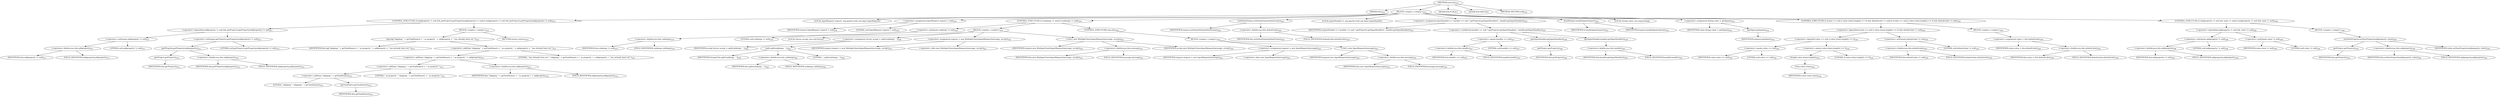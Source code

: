 digraph "execute" {  
"401" [label = <(METHOD,execute)<SUB>210</SUB>> ]
"38" [label = <(PARAM,this)<SUB>210</SUB>> ]
"402" [label = <(BLOCK,&lt;empty&gt;,&lt;empty&gt;)<SUB>210</SUB>> ]
"403" [label = <(CONTROL_STRUCTURE,if (addproperty != null &amp;&amp; getProject().getProperty(addproperty) != null),if (addproperty != null &amp;&amp; getProject().getProperty(addproperty) != null))<SUB>211</SUB>> ]
"404" [label = <(&lt;operator&gt;.logicalAnd,addproperty != null &amp;&amp; getProject().getProperty(addproperty) != null)<SUB>211</SUB>> ]
"405" [label = <(&lt;operator&gt;.notEquals,addproperty != null)<SUB>211</SUB>> ]
"406" [label = <(&lt;operator&gt;.fieldAccess,this.addproperty)<SUB>211</SUB>> ]
"407" [label = <(IDENTIFIER,this,addproperty != null)<SUB>211</SUB>> ]
"408" [label = <(FIELD_IDENTIFIER,addproperty,addproperty)<SUB>211</SUB>> ]
"409" [label = <(LITERAL,null,addproperty != null)<SUB>211</SUB>> ]
"410" [label = <(&lt;operator&gt;.notEquals,getProject().getProperty(addproperty) != null)<SUB>212</SUB>> ]
"411" [label = <(getProperty,getProperty(addproperty))<SUB>212</SUB>> ]
"412" [label = <(getProject,getProject())<SUB>212</SUB>> ]
"37" [label = <(IDENTIFIER,this,getProject())<SUB>212</SUB>> ]
"413" [label = <(&lt;operator&gt;.fieldAccess,this.addproperty)<SUB>212</SUB>> ]
"414" [label = <(IDENTIFIER,this,getProperty(addproperty))<SUB>212</SUB>> ]
"415" [label = <(FIELD_IDENTIFIER,addproperty,addproperty)<SUB>212</SUB>> ]
"416" [label = <(LITERAL,null,getProject().getProperty(addproperty) != null)<SUB>212</SUB>> ]
"417" [label = <(BLOCK,&lt;empty&gt;,&lt;empty&gt;)<SUB>212</SUB>> ]
"418" [label = <(log,log(&quot;skipping &quot; + getTaskName() + &quot; as property &quot; + addproperty + &quot; has already been set.&quot;))<SUB>213</SUB>> ]
"40" [label = <(IDENTIFIER,this,log(&quot;skipping &quot; + getTaskName() + &quot; as property &quot; + addproperty + &quot; has already been set.&quot;))<SUB>213</SUB>> ]
"419" [label = <(&lt;operator&gt;.addition,&quot;skipping &quot; + getTaskName() + &quot; as property &quot; + addproperty + &quot; has already been set.&quot;)<SUB>213</SUB>> ]
"420" [label = <(&lt;operator&gt;.addition,&quot;skipping &quot; + getTaskName() + &quot; as property &quot; + addproperty)<SUB>213</SUB>> ]
"421" [label = <(&lt;operator&gt;.addition,&quot;skipping &quot; + getTaskName() + &quot; as property &quot;)<SUB>213</SUB>> ]
"422" [label = <(&lt;operator&gt;.addition,&quot;skipping &quot; + getTaskName())<SUB>213</SUB>> ]
"423" [label = <(LITERAL,&quot;skipping &quot;,&quot;skipping &quot; + getTaskName())<SUB>213</SUB>> ]
"424" [label = <(getTaskName,getTaskName())<SUB>213</SUB>> ]
"39" [label = <(IDENTIFIER,this,getTaskName())<SUB>213</SUB>> ]
"425" [label = <(LITERAL,&quot; as property &quot;,&quot;skipping &quot; + getTaskName() + &quot; as property &quot;)<SUB>213</SUB>> ]
"426" [label = <(&lt;operator&gt;.fieldAccess,this.addproperty)<SUB>213</SUB>> ]
"427" [label = <(IDENTIFIER,this,&quot;skipping &quot; + getTaskName() + &quot; as property &quot; + addproperty)<SUB>213</SUB>> ]
"428" [label = <(FIELD_IDENTIFIER,addproperty,addproperty)<SUB>213</SUB>> ]
"429" [label = <(LITERAL,&quot; has already been set.&quot;,&quot;skipping &quot; + getTaskName() + &quot; as property &quot; + addproperty + &quot; has already been set.&quot;)<SUB>214</SUB>> ]
"430" [label = <(RETURN,return;,return;)<SUB>215</SUB>> ]
"42" [label = <(LOCAL,InputRequest request: org.apache.tools.ant.input.InputRequest)> ]
"431" [label = <(&lt;operator&gt;.assignment,InputRequest request = null)<SUB>218</SUB>> ]
"432" [label = <(IDENTIFIER,request,InputRequest request = null)<SUB>218</SUB>> ]
"433" [label = <(LITERAL,null,InputRequest request = null)<SUB>218</SUB>> ]
"434" [label = <(CONTROL_STRUCTURE,if (validargs != null),if (validargs != null))<SUB>219</SUB>> ]
"435" [label = <(&lt;operator&gt;.notEquals,validargs != null)<SUB>219</SUB>> ]
"436" [label = <(&lt;operator&gt;.fieldAccess,this.validargs)<SUB>219</SUB>> ]
"437" [label = <(IDENTIFIER,this,validargs != null)<SUB>219</SUB>> ]
"438" [label = <(FIELD_IDENTIFIER,validargs,validargs)<SUB>219</SUB>> ]
"439" [label = <(LITERAL,null,validargs != null)<SUB>219</SUB>> ]
"440" [label = <(BLOCK,&lt;empty&gt;,&lt;empty&gt;)<SUB>219</SUB>> ]
"441" [label = <(LOCAL,Vector accept: java.util.Vector)> ]
"442" [label = <(&lt;operator&gt;.assignment,Vector accept = split(validargs, ','))<SUB>220</SUB>> ]
"443" [label = <(IDENTIFIER,accept,Vector accept = split(validargs, ','))<SUB>220</SUB>> ]
"444" [label = <(split,split(validargs, ','))<SUB>220</SUB>> ]
"445" [label = <(IDENTIFIER,StringUtils,split(validargs, ','))<SUB>220</SUB>> ]
"446" [label = <(&lt;operator&gt;.fieldAccess,this.validargs)<SUB>220</SUB>> ]
"447" [label = <(IDENTIFIER,this,split(validargs, ','))<SUB>220</SUB>> ]
"448" [label = <(FIELD_IDENTIFIER,validargs,validargs)<SUB>220</SUB>> ]
"449" [label = <(LITERAL,',',split(validargs, ','))<SUB>220</SUB>> ]
"450" [label = <(&lt;operator&gt;.assignment,request = new MultipleChoiceInputRequest(message, accept))<SUB>221</SUB>> ]
"451" [label = <(IDENTIFIER,request,request = new MultipleChoiceInputRequest(message, accept))<SUB>221</SUB>> ]
"452" [label = <(&lt;operator&gt;.alloc,new MultipleChoiceInputRequest(message, accept))<SUB>221</SUB>> ]
"453" [label = <(&lt;init&gt;,new MultipleChoiceInputRequest(message, accept))<SUB>221</SUB>> ]
"41" [label = <(IDENTIFIER,request,new MultipleChoiceInputRequest(message, accept))<SUB>221</SUB>> ]
"454" [label = <(&lt;operator&gt;.fieldAccess,this.message)<SUB>221</SUB>> ]
"455" [label = <(IDENTIFIER,this,new MultipleChoiceInputRequest(message, accept))<SUB>221</SUB>> ]
"456" [label = <(FIELD_IDENTIFIER,message,message)<SUB>221</SUB>> ]
"457" [label = <(IDENTIFIER,accept,new MultipleChoiceInputRequest(message, accept))<SUB>221</SUB>> ]
"458" [label = <(CONTROL_STRUCTURE,else,else)<SUB>222</SUB>> ]
"459" [label = <(BLOCK,&lt;empty&gt;,&lt;empty&gt;)<SUB>222</SUB>> ]
"460" [label = <(&lt;operator&gt;.assignment,request = new InputRequest(message))<SUB>223</SUB>> ]
"461" [label = <(IDENTIFIER,request,request = new InputRequest(message))<SUB>223</SUB>> ]
"462" [label = <(&lt;operator&gt;.alloc,new InputRequest(message))<SUB>223</SUB>> ]
"463" [label = <(&lt;init&gt;,new InputRequest(message))<SUB>223</SUB>> ]
"43" [label = <(IDENTIFIER,request,new InputRequest(message))<SUB>223</SUB>> ]
"464" [label = <(&lt;operator&gt;.fieldAccess,this.message)<SUB>223</SUB>> ]
"465" [label = <(IDENTIFIER,this,new InputRequest(message))<SUB>223</SUB>> ]
"466" [label = <(FIELD_IDENTIFIER,message,message)<SUB>223</SUB>> ]
"467" [label = <(setDefaultValue,setDefaultValue(defaultvalue))<SUB>225</SUB>> ]
"468" [label = <(IDENTIFIER,request,setDefaultValue(defaultvalue))<SUB>225</SUB>> ]
"469" [label = <(&lt;operator&gt;.fieldAccess,this.defaultvalue)<SUB>225</SUB>> ]
"470" [label = <(IDENTIFIER,this,setDefaultValue(defaultvalue))<SUB>225</SUB>> ]
"471" [label = <(FIELD_IDENTIFIER,defaultvalue,defaultvalue)<SUB>225</SUB>> ]
"472" [label = <(LOCAL,InputHandler h: org.apache.tools.ant.input.InputHandler)> ]
"473" [label = <(&lt;operator&gt;.assignment,InputHandler h = handler == null ? getProject().getInputHandler() : handler.getInputHandler())<SUB>227</SUB>> ]
"474" [label = <(IDENTIFIER,h,InputHandler h = handler == null ? getProject().getInputHandler() : handler.getInputHandler())<SUB>227</SUB>> ]
"475" [label = <(&lt;operator&gt;.conditional,handler == null ? getProject().getInputHandler() : handler.getInputHandler())<SUB>227</SUB>> ]
"476" [label = <(&lt;operator&gt;.equals,handler == null)<SUB>227</SUB>> ]
"477" [label = <(&lt;operator&gt;.fieldAccess,this.handler)<SUB>227</SUB>> ]
"478" [label = <(IDENTIFIER,this,handler == null)<SUB>227</SUB>> ]
"479" [label = <(FIELD_IDENTIFIER,handler,handler)<SUB>227</SUB>> ]
"480" [label = <(LITERAL,null,handler == null)<SUB>227</SUB>> ]
"481" [label = <(getInputHandler,getInputHandler())<SUB>228</SUB>> ]
"482" [label = <(getProject,getProject())<SUB>228</SUB>> ]
"44" [label = <(IDENTIFIER,this,getProject())<SUB>228</SUB>> ]
"483" [label = <(getInputHandler,handler.getInputHandler())<SUB>229</SUB>> ]
"484" [label = <(&lt;operator&gt;.fieldAccess,this.handler)<SUB>229</SUB>> ]
"485" [label = <(IDENTIFIER,this,handler.getInputHandler())<SUB>229</SUB>> ]
"486" [label = <(FIELD_IDENTIFIER,handler,handler)<SUB>229</SUB>> ]
"487" [label = <(handleInput,handleInput(request))<SUB>231</SUB>> ]
"488" [label = <(IDENTIFIER,h,handleInput(request))<SUB>231</SUB>> ]
"489" [label = <(IDENTIFIER,request,handleInput(request))<SUB>231</SUB>> ]
"490" [label = <(LOCAL,String value: java.lang.String)> ]
"491" [label = <(&lt;operator&gt;.assignment,String value = getInput())<SUB>233</SUB>> ]
"492" [label = <(IDENTIFIER,value,String value = getInput())<SUB>233</SUB>> ]
"493" [label = <(getInput,getInput())<SUB>233</SUB>> ]
"494" [label = <(IDENTIFIER,request,getInput())<SUB>233</SUB>> ]
"495" [label = <(CONTROL_STRUCTURE,if ((value == null || value.trim().length() == 0) &amp;&amp; defaultvalue != null),if ((value == null || value.trim().length() == 0) &amp;&amp; defaultvalue != null))<SUB>234</SUB>> ]
"496" [label = <(&lt;operator&gt;.logicalAnd,(value == null || value.trim().length() == 0) &amp;&amp; defaultvalue != null)<SUB>234</SUB>> ]
"497" [label = <(&lt;operator&gt;.logicalOr,value == null || value.trim().length() == 0)<SUB>234</SUB>> ]
"498" [label = <(&lt;operator&gt;.equals,value == null)<SUB>234</SUB>> ]
"499" [label = <(IDENTIFIER,value,value == null)<SUB>234</SUB>> ]
"500" [label = <(LITERAL,null,value == null)<SUB>234</SUB>> ]
"501" [label = <(&lt;operator&gt;.equals,value.trim().length() == 0)<SUB>234</SUB>> ]
"502" [label = <(length,value.trim().length())<SUB>234</SUB>> ]
"503" [label = <(trim,value.trim())<SUB>234</SUB>> ]
"504" [label = <(IDENTIFIER,value,value.trim())<SUB>234</SUB>> ]
"505" [label = <(LITERAL,0,value.trim().length() == 0)<SUB>234</SUB>> ]
"506" [label = <(&lt;operator&gt;.notEquals,defaultvalue != null)<SUB>235</SUB>> ]
"507" [label = <(&lt;operator&gt;.fieldAccess,this.defaultvalue)<SUB>235</SUB>> ]
"508" [label = <(IDENTIFIER,this,defaultvalue != null)<SUB>235</SUB>> ]
"509" [label = <(FIELD_IDENTIFIER,defaultvalue,defaultvalue)<SUB>235</SUB>> ]
"510" [label = <(LITERAL,null,defaultvalue != null)<SUB>235</SUB>> ]
"511" [label = <(BLOCK,&lt;empty&gt;,&lt;empty&gt;)<SUB>235</SUB>> ]
"512" [label = <(&lt;operator&gt;.assignment,value = this.defaultvalue)<SUB>236</SUB>> ]
"513" [label = <(IDENTIFIER,value,value = this.defaultvalue)<SUB>236</SUB>> ]
"514" [label = <(&lt;operator&gt;.fieldAccess,this.defaultvalue)<SUB>236</SUB>> ]
"515" [label = <(IDENTIFIER,this,value = this.defaultvalue)<SUB>236</SUB>> ]
"516" [label = <(FIELD_IDENTIFIER,defaultvalue,defaultvalue)<SUB>236</SUB>> ]
"517" [label = <(CONTROL_STRUCTURE,if (addproperty != null &amp;&amp; value != null),if (addproperty != null &amp;&amp; value != null))<SUB>238</SUB>> ]
"518" [label = <(&lt;operator&gt;.logicalAnd,addproperty != null &amp;&amp; value != null)<SUB>238</SUB>> ]
"519" [label = <(&lt;operator&gt;.notEquals,addproperty != null)<SUB>238</SUB>> ]
"520" [label = <(&lt;operator&gt;.fieldAccess,this.addproperty)<SUB>238</SUB>> ]
"521" [label = <(IDENTIFIER,this,addproperty != null)<SUB>238</SUB>> ]
"522" [label = <(FIELD_IDENTIFIER,addproperty,addproperty)<SUB>238</SUB>> ]
"523" [label = <(LITERAL,null,addproperty != null)<SUB>238</SUB>> ]
"524" [label = <(&lt;operator&gt;.notEquals,value != null)<SUB>238</SUB>> ]
"525" [label = <(IDENTIFIER,value,value != null)<SUB>238</SUB>> ]
"526" [label = <(LITERAL,null,value != null)<SUB>238</SUB>> ]
"527" [label = <(BLOCK,&lt;empty&gt;,&lt;empty&gt;)<SUB>238</SUB>> ]
"528" [label = <(setNewProperty,setNewProperty(addproperty, value))<SUB>239</SUB>> ]
"529" [label = <(getProject,getProject())<SUB>239</SUB>> ]
"45" [label = <(IDENTIFIER,this,getProject())<SUB>239</SUB>> ]
"530" [label = <(&lt;operator&gt;.fieldAccess,this.addproperty)<SUB>239</SUB>> ]
"531" [label = <(IDENTIFIER,this,setNewProperty(addproperty, value))<SUB>239</SUB>> ]
"532" [label = <(FIELD_IDENTIFIER,addproperty,addproperty)<SUB>239</SUB>> ]
"533" [label = <(IDENTIFIER,value,setNewProperty(addproperty, value))<SUB>239</SUB>> ]
"534" [label = <(MODIFIER,PUBLIC)> ]
"535" [label = <(MODIFIER,VIRTUAL)> ]
"536" [label = <(METHOD_RETURN,void)<SUB>210</SUB>> ]
  "401" -> "38" 
  "401" -> "402" 
  "401" -> "534" 
  "401" -> "535" 
  "401" -> "536" 
  "402" -> "403" 
  "402" -> "42" 
  "402" -> "431" 
  "402" -> "434" 
  "402" -> "467" 
  "402" -> "472" 
  "402" -> "473" 
  "402" -> "487" 
  "402" -> "490" 
  "402" -> "491" 
  "402" -> "495" 
  "402" -> "517" 
  "403" -> "404" 
  "403" -> "417" 
  "404" -> "405" 
  "404" -> "410" 
  "405" -> "406" 
  "405" -> "409" 
  "406" -> "407" 
  "406" -> "408" 
  "410" -> "411" 
  "410" -> "416" 
  "411" -> "412" 
  "411" -> "413" 
  "412" -> "37" 
  "413" -> "414" 
  "413" -> "415" 
  "417" -> "418" 
  "417" -> "430" 
  "418" -> "40" 
  "418" -> "419" 
  "419" -> "420" 
  "419" -> "429" 
  "420" -> "421" 
  "420" -> "426" 
  "421" -> "422" 
  "421" -> "425" 
  "422" -> "423" 
  "422" -> "424" 
  "424" -> "39" 
  "426" -> "427" 
  "426" -> "428" 
  "431" -> "432" 
  "431" -> "433" 
  "434" -> "435" 
  "434" -> "440" 
  "434" -> "458" 
  "435" -> "436" 
  "435" -> "439" 
  "436" -> "437" 
  "436" -> "438" 
  "440" -> "441" 
  "440" -> "442" 
  "440" -> "450" 
  "440" -> "453" 
  "442" -> "443" 
  "442" -> "444" 
  "444" -> "445" 
  "444" -> "446" 
  "444" -> "449" 
  "446" -> "447" 
  "446" -> "448" 
  "450" -> "451" 
  "450" -> "452" 
  "453" -> "41" 
  "453" -> "454" 
  "453" -> "457" 
  "454" -> "455" 
  "454" -> "456" 
  "458" -> "459" 
  "459" -> "460" 
  "459" -> "463" 
  "460" -> "461" 
  "460" -> "462" 
  "463" -> "43" 
  "463" -> "464" 
  "464" -> "465" 
  "464" -> "466" 
  "467" -> "468" 
  "467" -> "469" 
  "469" -> "470" 
  "469" -> "471" 
  "473" -> "474" 
  "473" -> "475" 
  "475" -> "476" 
  "475" -> "481" 
  "475" -> "483" 
  "476" -> "477" 
  "476" -> "480" 
  "477" -> "478" 
  "477" -> "479" 
  "481" -> "482" 
  "482" -> "44" 
  "483" -> "484" 
  "484" -> "485" 
  "484" -> "486" 
  "487" -> "488" 
  "487" -> "489" 
  "491" -> "492" 
  "491" -> "493" 
  "493" -> "494" 
  "495" -> "496" 
  "495" -> "511" 
  "496" -> "497" 
  "496" -> "506" 
  "497" -> "498" 
  "497" -> "501" 
  "498" -> "499" 
  "498" -> "500" 
  "501" -> "502" 
  "501" -> "505" 
  "502" -> "503" 
  "503" -> "504" 
  "506" -> "507" 
  "506" -> "510" 
  "507" -> "508" 
  "507" -> "509" 
  "511" -> "512" 
  "512" -> "513" 
  "512" -> "514" 
  "514" -> "515" 
  "514" -> "516" 
  "517" -> "518" 
  "517" -> "527" 
  "518" -> "519" 
  "518" -> "524" 
  "519" -> "520" 
  "519" -> "523" 
  "520" -> "521" 
  "520" -> "522" 
  "524" -> "525" 
  "524" -> "526" 
  "527" -> "528" 
  "528" -> "529" 
  "528" -> "530" 
  "528" -> "533" 
  "529" -> "45" 
  "530" -> "531" 
  "530" -> "532" 
}
